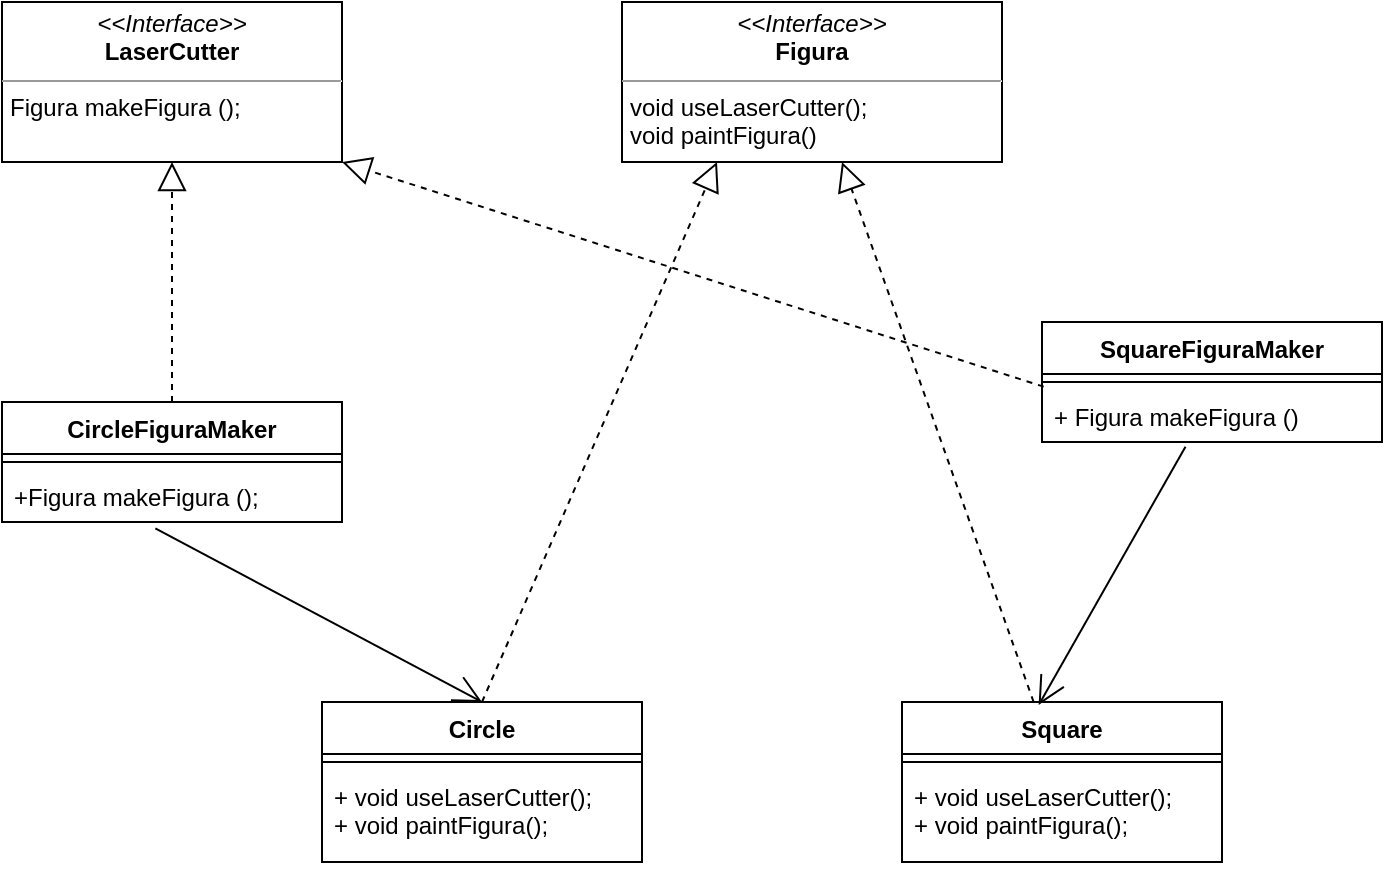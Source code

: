 <mxfile version="19.0.2" type="device"><diagram id="xcToXUQ0hHiwOLZUeKxT" name="Страница 1"><mxGraphModel dx="1185" dy="721" grid="1" gridSize="10" guides="1" tooltips="1" connect="1" arrows="1" fold="1" page="1" pageScale="1" pageWidth="827" pageHeight="1169" math="0" shadow="0"><root><mxCell id="0"/><mxCell id="1" parent="0"/><mxCell id="i8gEmkTEg823hv6IdrJw-25" value="Square" style="swimlane;fontStyle=1;align=center;verticalAlign=top;childLayout=stackLayout;horizontal=1;startSize=26;horizontalStack=0;resizeParent=1;resizeParentMax=0;resizeLast=0;collapsible=1;marginBottom=0;" parent="1" vertex="1"><mxGeometry x="490" y="570" width="160" height="80" as="geometry"/></mxCell><mxCell id="i8gEmkTEg823hv6IdrJw-27" value="" style="line;strokeWidth=1;fillColor=none;align=left;verticalAlign=middle;spacingTop=-1;spacingLeft=3;spacingRight=3;rotatable=0;labelPosition=right;points=[];portConstraint=eastwest;" parent="i8gEmkTEg823hv6IdrJw-25" vertex="1"><mxGeometry y="26" width="160" height="8" as="geometry"/></mxCell><mxCell id="i8gEmkTEg823hv6IdrJw-28" value="+ void useLaserCutter();&#10;+ void paintFigura();" style="text;strokeColor=none;fillColor=none;align=left;verticalAlign=top;spacingLeft=4;spacingRight=4;overflow=hidden;rotatable=0;points=[[0,0.5],[1,0.5]];portConstraint=eastwest;" parent="i8gEmkTEg823hv6IdrJw-25" vertex="1"><mxGeometry y="34" width="160" height="46" as="geometry"/></mxCell><mxCell id="i8gEmkTEg823hv6IdrJw-29" value="Circle" style="swimlane;fontStyle=1;align=center;verticalAlign=top;childLayout=stackLayout;horizontal=1;startSize=26;horizontalStack=0;resizeParent=1;resizeParentMax=0;resizeLast=0;collapsible=1;marginBottom=0;" parent="1" vertex="1"><mxGeometry x="200" y="570" width="160" height="80" as="geometry"/></mxCell><mxCell id="i8gEmkTEg823hv6IdrJw-31" value="" style="line;strokeWidth=1;fillColor=none;align=left;verticalAlign=middle;spacingTop=-1;spacingLeft=3;spacingRight=3;rotatable=0;labelPosition=right;points=[];portConstraint=eastwest;" parent="i8gEmkTEg823hv6IdrJw-29" vertex="1"><mxGeometry y="26" width="160" height="8" as="geometry"/></mxCell><mxCell id="i8gEmkTEg823hv6IdrJw-32" value="+ void useLaserCutter();&#10;+ void paintFigura();" style="text;strokeColor=none;fillColor=none;align=left;verticalAlign=top;spacingLeft=4;spacingRight=4;overflow=hidden;rotatable=0;points=[[0,0.5],[1,0.5]];portConstraint=eastwest;" parent="i8gEmkTEg823hv6IdrJw-29" vertex="1"><mxGeometry y="34" width="160" height="46" as="geometry"/></mxCell><mxCell id="i8gEmkTEg823hv6IdrJw-33" value="CircleFiguraMaker" style="swimlane;fontStyle=1;align=center;verticalAlign=top;childLayout=stackLayout;horizontal=1;startSize=26;horizontalStack=0;resizeParent=1;resizeParentMax=0;resizeLast=0;collapsible=1;marginBottom=0;" parent="1" vertex="1"><mxGeometry x="40" y="420" width="170" height="60" as="geometry"/></mxCell><mxCell id="i8gEmkTEg823hv6IdrJw-35" value="" style="line;strokeWidth=1;fillColor=none;align=left;verticalAlign=middle;spacingTop=-1;spacingLeft=3;spacingRight=3;rotatable=0;labelPosition=right;points=[];portConstraint=eastwest;" parent="i8gEmkTEg823hv6IdrJw-33" vertex="1"><mxGeometry y="26" width="170" height="8" as="geometry"/></mxCell><mxCell id="i8gEmkTEg823hv6IdrJw-36" value="+Figura makeFigura ();" style="text;strokeColor=none;fillColor=none;align=left;verticalAlign=top;spacingLeft=4;spacingRight=4;overflow=hidden;rotatable=0;points=[[0,0.5],[1,0.5]];portConstraint=eastwest;" parent="i8gEmkTEg823hv6IdrJw-33" vertex="1"><mxGeometry y="34" width="170" height="26" as="geometry"/></mxCell><mxCell id="nrELxCfGZApE1t3bZJI5-1" value="SquareFiguraMaker" style="swimlane;fontStyle=1;align=center;verticalAlign=top;childLayout=stackLayout;horizontal=1;startSize=26;horizontalStack=0;resizeParent=1;resizeParentMax=0;resizeLast=0;collapsible=1;marginBottom=0;" vertex="1" parent="1"><mxGeometry x="560" y="380" width="170" height="60" as="geometry"/></mxCell><mxCell id="nrELxCfGZApE1t3bZJI5-2" value="" style="line;strokeWidth=1;fillColor=none;align=left;verticalAlign=middle;spacingTop=-1;spacingLeft=3;spacingRight=3;rotatable=0;labelPosition=right;points=[];portConstraint=eastwest;" vertex="1" parent="nrELxCfGZApE1t3bZJI5-1"><mxGeometry y="26" width="170" height="8" as="geometry"/></mxCell><mxCell id="nrELxCfGZApE1t3bZJI5-3" value="+ Figura makeFigura ()" style="text;strokeColor=none;fillColor=none;align=left;verticalAlign=top;spacingLeft=4;spacingRight=4;overflow=hidden;rotatable=0;points=[[0,0.5],[1,0.5]];portConstraint=eastwest;" vertex="1" parent="nrELxCfGZApE1t3bZJI5-1"><mxGeometry y="34" width="170" height="26" as="geometry"/></mxCell><mxCell id="nrELxCfGZApE1t3bZJI5-9" value="&lt;p style=&quot;margin:0px;margin-top:4px;text-align:center;&quot;&gt;&lt;i&gt;&amp;lt;&amp;lt;Interface&amp;gt;&amp;gt;&lt;/i&gt;&lt;br&gt;&lt;b&gt;LaserCutter&lt;/b&gt;&lt;/p&gt;&lt;hr size=&quot;1&quot;&gt;&lt;p style=&quot;margin:0px;margin-left:4px;&quot;&gt;Figura makeFigura ();&lt;br&gt;&lt;/p&gt;" style="verticalAlign=top;align=left;overflow=fill;fontSize=12;fontFamily=Helvetica;html=1;" vertex="1" parent="1"><mxGeometry x="40" y="220" width="170" height="80" as="geometry"/></mxCell><mxCell id="nrELxCfGZApE1t3bZJI5-10" value="&lt;p style=&quot;margin:0px;margin-top:4px;text-align:center;&quot;&gt;&lt;i&gt;&amp;lt;&amp;lt;Interface&amp;gt;&amp;gt;&lt;/i&gt;&lt;br&gt;&lt;b&gt;Figura&lt;/b&gt;&lt;/p&gt;&lt;hr size=&quot;1&quot;&gt;&lt;p style=&quot;margin:0px;margin-left:4px;&quot;&gt;void useLaserCutter();&lt;br style=&quot;padding: 0px; margin: 0px;&quot;&gt;void paintFigura()&lt;br&gt;&lt;/p&gt;" style="verticalAlign=top;align=left;overflow=fill;fontSize=12;fontFamily=Helvetica;html=1;" vertex="1" parent="1"><mxGeometry x="350" y="220" width="190" height="80" as="geometry"/></mxCell><mxCell id="nrELxCfGZApE1t3bZJI5-11" value="" style="endArrow=block;dashed=1;endFill=0;endSize=12;html=1;rounded=0;exitX=0.005;exitY=-0.064;exitDx=0;exitDy=0;exitPerimeter=0;entryX=1;entryY=1;entryDx=0;entryDy=0;" edge="1" parent="1" source="nrELxCfGZApE1t3bZJI5-3" target="nrELxCfGZApE1t3bZJI5-9"><mxGeometry width="160" relative="1" as="geometry"><mxPoint x="550" y="410" as="sourcePoint"/><mxPoint x="340" y="380" as="targetPoint"/></mxGeometry></mxCell><mxCell id="nrELxCfGZApE1t3bZJI5-12" value="" style="endArrow=block;dashed=1;endFill=0;endSize=12;html=1;rounded=0;entryX=0.5;entryY=1;entryDx=0;entryDy=0;exitX=0.5;exitY=0;exitDx=0;exitDy=0;" edge="1" parent="1" source="i8gEmkTEg823hv6IdrJw-33" target="nrELxCfGZApE1t3bZJI5-9"><mxGeometry width="160" relative="1" as="geometry"><mxPoint x="100" y="390" as="sourcePoint"/><mxPoint x="260" y="390" as="targetPoint"/></mxGeometry></mxCell><mxCell id="nrELxCfGZApE1t3bZJI5-13" value="" style="endArrow=block;dashed=1;endFill=0;endSize=12;html=1;rounded=0;entryX=0.579;entryY=1;entryDx=0;entryDy=0;entryPerimeter=0;" edge="1" parent="1" source="i8gEmkTEg823hv6IdrJw-25" target="nrELxCfGZApE1t3bZJI5-10"><mxGeometry width="160" relative="1" as="geometry"><mxPoint x="380" y="479.17" as="sourcePoint"/><mxPoint x="540" y="479.17" as="targetPoint"/></mxGeometry></mxCell><mxCell id="nrELxCfGZApE1t3bZJI5-14" value="" style="endArrow=block;dashed=1;endFill=0;endSize=12;html=1;rounded=0;entryX=0.25;entryY=1;entryDx=0;entryDy=0;exitX=0.5;exitY=0;exitDx=0;exitDy=0;" edge="1" parent="1" source="i8gEmkTEg823hv6IdrJw-29" target="nrELxCfGZApE1t3bZJI5-10"><mxGeometry width="160" relative="1" as="geometry"><mxPoint x="520" y="530" as="sourcePoint"/><mxPoint x="680" y="530" as="targetPoint"/></mxGeometry></mxCell><mxCell id="nrELxCfGZApE1t3bZJI5-15" value="" style="endArrow=open;endFill=1;endSize=12;html=1;rounded=0;exitX=0.451;exitY=1.122;exitDx=0;exitDy=0;exitPerimeter=0;entryX=0.5;entryY=0;entryDx=0;entryDy=0;" edge="1" parent="1" source="i8gEmkTEg823hv6IdrJw-36" target="i8gEmkTEg823hv6IdrJw-29"><mxGeometry width="160" relative="1" as="geometry"><mxPoint x="330" y="540" as="sourcePoint"/><mxPoint x="490" y="540" as="targetPoint"/></mxGeometry></mxCell><mxCell id="nrELxCfGZApE1t3bZJI5-16" value="" style="endArrow=open;endFill=1;endSize=12;html=1;rounded=0;exitX=0.422;exitY=1.09;exitDx=0;exitDy=0;exitPerimeter=0;entryX=0.427;entryY=0.019;entryDx=0;entryDy=0;entryPerimeter=0;" edge="1" parent="1" source="nrELxCfGZApE1t3bZJI5-3" target="i8gEmkTEg823hv6IdrJw-25"><mxGeometry width="160" relative="1" as="geometry"><mxPoint x="330" y="540" as="sourcePoint"/><mxPoint x="490" y="540" as="targetPoint"/></mxGeometry></mxCell></root></mxGraphModel></diagram></mxfile>